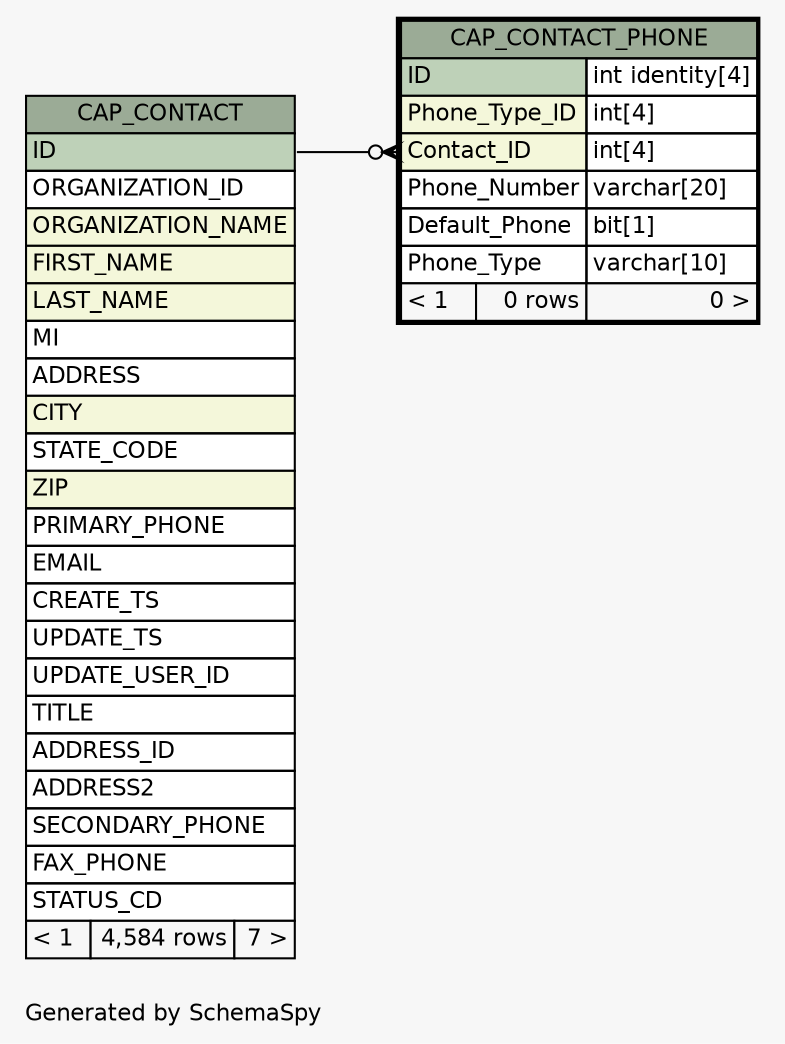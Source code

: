 // dot 2.28.0 on Windows 7 6.1
// SchemaSpy rev 590
digraph "oneDegreeRelationshipsDiagram" {
  graph [
    rankdir="RL"
    bgcolor="#f7f7f7"
    label="\nGenerated by SchemaSpy"
    labeljust="l"
    nodesep="0.18"
    ranksep="0.46"
    fontname="Helvetica"
    fontsize="11"
  ];
  node [
    fontname="Helvetica"
    fontsize="11"
    shape="plaintext"
  ];
  edge [
    arrowsize="0.8"
  ];
  "CAP_CONTACT_PHONE":"Contact_ID":w -> "CAP_CONTACT":"ID":e [arrowhead=none dir=back arrowtail=crowodot];
  "CAP_CONTACT" [
    label=<
    <TABLE BORDER="0" CELLBORDER="1" CELLSPACING="0" BGCOLOR="#ffffff">
      <TR><TD COLSPAN="3" BGCOLOR="#9bab96" ALIGN="CENTER">CAP_CONTACT</TD></TR>
      <TR><TD PORT="ID" COLSPAN="3" BGCOLOR="#bed1b8" ALIGN="LEFT">ID</TD></TR>
      <TR><TD PORT="ORGANIZATION_ID" COLSPAN="3" ALIGN="LEFT">ORGANIZATION_ID</TD></TR>
      <TR><TD PORT="ORGANIZATION_NAME" COLSPAN="3" BGCOLOR="#f4f7da" ALIGN="LEFT">ORGANIZATION_NAME</TD></TR>
      <TR><TD PORT="FIRST_NAME" COLSPAN="3" BGCOLOR="#f4f7da" ALIGN="LEFT">FIRST_NAME</TD></TR>
      <TR><TD PORT="LAST_NAME" COLSPAN="3" BGCOLOR="#f4f7da" ALIGN="LEFT">LAST_NAME</TD></TR>
      <TR><TD PORT="MI" COLSPAN="3" ALIGN="LEFT">MI</TD></TR>
      <TR><TD PORT="ADDRESS" COLSPAN="3" ALIGN="LEFT">ADDRESS</TD></TR>
      <TR><TD PORT="CITY" COLSPAN="3" BGCOLOR="#f4f7da" ALIGN="LEFT">CITY</TD></TR>
      <TR><TD PORT="STATE_CODE" COLSPAN="3" ALIGN="LEFT">STATE_CODE</TD></TR>
      <TR><TD PORT="ZIP" COLSPAN="3" BGCOLOR="#f4f7da" ALIGN="LEFT">ZIP</TD></TR>
      <TR><TD PORT="PRIMARY_PHONE" COLSPAN="3" ALIGN="LEFT">PRIMARY_PHONE</TD></TR>
      <TR><TD PORT="EMAIL" COLSPAN="3" ALIGN="LEFT">EMAIL</TD></TR>
      <TR><TD PORT="CREATE_TS" COLSPAN="3" ALIGN="LEFT">CREATE_TS</TD></TR>
      <TR><TD PORT="UPDATE_TS" COLSPAN="3" ALIGN="LEFT">UPDATE_TS</TD></TR>
      <TR><TD PORT="UPDATE_USER_ID" COLSPAN="3" ALIGN="LEFT">UPDATE_USER_ID</TD></TR>
      <TR><TD PORT="TITLE" COLSPAN="3" ALIGN="LEFT">TITLE</TD></TR>
      <TR><TD PORT="ADDRESS_ID" COLSPAN="3" ALIGN="LEFT">ADDRESS_ID</TD></TR>
      <TR><TD PORT="ADDRESS2" COLSPAN="3" ALIGN="LEFT">ADDRESS2</TD></TR>
      <TR><TD PORT="SECONDARY_PHONE" COLSPAN="3" ALIGN="LEFT">SECONDARY_PHONE</TD></TR>
      <TR><TD PORT="FAX_PHONE" COLSPAN="3" ALIGN="LEFT">FAX_PHONE</TD></TR>
      <TR><TD PORT="STATUS_CD" COLSPAN="3" ALIGN="LEFT">STATUS_CD</TD></TR>
      <TR><TD ALIGN="LEFT" BGCOLOR="#f7f7f7">&lt; 1</TD><TD ALIGN="RIGHT" BGCOLOR="#f7f7f7">4,584 rows</TD><TD ALIGN="RIGHT" BGCOLOR="#f7f7f7">7 &gt;</TD></TR>
    </TABLE>>
    URL="CAP_CONTACT.html"
    tooltip="CAP_CONTACT"
  ];
  "CAP_CONTACT_PHONE" [
    label=<
    <TABLE BORDER="2" CELLBORDER="1" CELLSPACING="0" BGCOLOR="#ffffff">
      <TR><TD COLSPAN="3" BGCOLOR="#9bab96" ALIGN="CENTER">CAP_CONTACT_PHONE</TD></TR>
      <TR><TD PORT="ID" COLSPAN="2" BGCOLOR="#bed1b8" ALIGN="LEFT">ID</TD><TD PORT="ID.type" ALIGN="LEFT">int identity[4]</TD></TR>
      <TR><TD PORT="Phone_Type_ID" COLSPAN="2" BGCOLOR="#f4f7da" ALIGN="LEFT">Phone_Type_ID</TD><TD PORT="Phone_Type_ID.type" ALIGN="LEFT">int[4]</TD></TR>
      <TR><TD PORT="Contact_ID" COLSPAN="2" BGCOLOR="#f4f7da" ALIGN="LEFT">Contact_ID</TD><TD PORT="Contact_ID.type" ALIGN="LEFT">int[4]</TD></TR>
      <TR><TD PORT="Phone_Number" COLSPAN="2" ALIGN="LEFT">Phone_Number</TD><TD PORT="Phone_Number.type" ALIGN="LEFT">varchar[20]</TD></TR>
      <TR><TD PORT="Default_Phone" COLSPAN="2" ALIGN="LEFT">Default_Phone</TD><TD PORT="Default_Phone.type" ALIGN="LEFT">bit[1]</TD></TR>
      <TR><TD PORT="Phone_Type" COLSPAN="2" ALIGN="LEFT">Phone_Type</TD><TD PORT="Phone_Type.type" ALIGN="LEFT">varchar[10]</TD></TR>
      <TR><TD ALIGN="LEFT" BGCOLOR="#f7f7f7">&lt; 1</TD><TD ALIGN="RIGHT" BGCOLOR="#f7f7f7">0 rows</TD><TD ALIGN="RIGHT" BGCOLOR="#f7f7f7">0 &gt;</TD></TR>
    </TABLE>>
    URL="CAP_CONTACT_PHONE.html"
    tooltip="CAP_CONTACT_PHONE"
  ];
}
